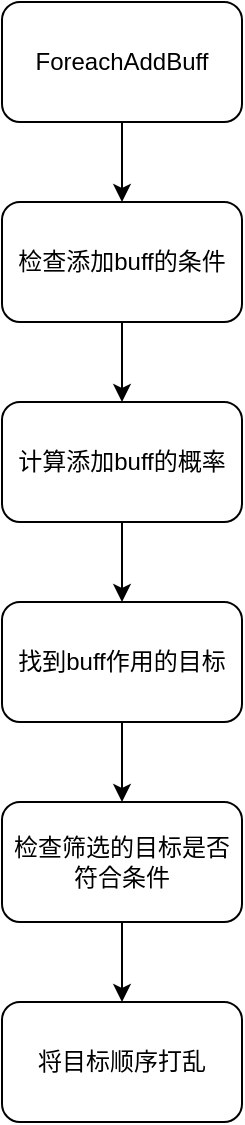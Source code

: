 <mxfile version="24.7.6">
  <diagram name="第 1 页" id="5PnQ5XCqgET4IqAKeg4f">
    <mxGraphModel dx="2074" dy="1106" grid="1" gridSize="10" guides="1" tooltips="1" connect="1" arrows="1" fold="1" page="1" pageScale="1" pageWidth="827" pageHeight="1169" math="0" shadow="0">
      <root>
        <mxCell id="0" />
        <mxCell id="1" parent="0" />
        <mxCell id="-baUoArO_Wa5LB5ZIf51-3" value="" style="edgeStyle=orthogonalEdgeStyle;rounded=0;orthogonalLoop=1;jettySize=auto;html=1;" edge="1" parent="1" source="-baUoArO_Wa5LB5ZIf51-1" target="-baUoArO_Wa5LB5ZIf51-2">
          <mxGeometry relative="1" as="geometry" />
        </mxCell>
        <mxCell id="-baUoArO_Wa5LB5ZIf51-1" value="ForeachAddBuff" style="rounded=1;whiteSpace=wrap;html=1;" vertex="1" parent="1">
          <mxGeometry width="120" height="60" as="geometry" />
        </mxCell>
        <mxCell id="-baUoArO_Wa5LB5ZIf51-5" value="" style="edgeStyle=orthogonalEdgeStyle;rounded=0;orthogonalLoop=1;jettySize=auto;html=1;" edge="1" parent="1" source="-baUoArO_Wa5LB5ZIf51-2" target="-baUoArO_Wa5LB5ZIf51-4">
          <mxGeometry relative="1" as="geometry" />
        </mxCell>
        <mxCell id="-baUoArO_Wa5LB5ZIf51-2" value="检查添加buff的条件" style="whiteSpace=wrap;html=1;rounded=1;" vertex="1" parent="1">
          <mxGeometry y="100" width="120" height="60" as="geometry" />
        </mxCell>
        <mxCell id="-baUoArO_Wa5LB5ZIf51-7" value="" style="edgeStyle=orthogonalEdgeStyle;rounded=0;orthogonalLoop=1;jettySize=auto;html=1;" edge="1" parent="1" source="-baUoArO_Wa5LB5ZIf51-4" target="-baUoArO_Wa5LB5ZIf51-6">
          <mxGeometry relative="1" as="geometry" />
        </mxCell>
        <mxCell id="-baUoArO_Wa5LB5ZIf51-4" value="计算添加buff的概率" style="whiteSpace=wrap;html=1;rounded=1;" vertex="1" parent="1">
          <mxGeometry y="200" width="120" height="60" as="geometry" />
        </mxCell>
        <mxCell id="-baUoArO_Wa5LB5ZIf51-9" value="" style="edgeStyle=orthogonalEdgeStyle;rounded=0;orthogonalLoop=1;jettySize=auto;html=1;" edge="1" parent="1" source="-baUoArO_Wa5LB5ZIf51-6" target="-baUoArO_Wa5LB5ZIf51-8">
          <mxGeometry relative="1" as="geometry" />
        </mxCell>
        <mxCell id="-baUoArO_Wa5LB5ZIf51-6" value="找到buff作用的目标" style="whiteSpace=wrap;html=1;rounded=1;" vertex="1" parent="1">
          <mxGeometry y="300" width="120" height="60" as="geometry" />
        </mxCell>
        <mxCell id="-baUoArO_Wa5LB5ZIf51-11" value="" style="edgeStyle=orthogonalEdgeStyle;rounded=0;orthogonalLoop=1;jettySize=auto;html=1;" edge="1" parent="1" source="-baUoArO_Wa5LB5ZIf51-8" target="-baUoArO_Wa5LB5ZIf51-10">
          <mxGeometry relative="1" as="geometry" />
        </mxCell>
        <mxCell id="-baUoArO_Wa5LB5ZIf51-8" value="检查筛选的目标是否符合条件" style="whiteSpace=wrap;html=1;rounded=1;" vertex="1" parent="1">
          <mxGeometry y="400" width="120" height="60" as="geometry" />
        </mxCell>
        <mxCell id="-baUoArO_Wa5LB5ZIf51-10" value="将目标顺序打乱" style="whiteSpace=wrap;html=1;rounded=1;" vertex="1" parent="1">
          <mxGeometry y="500" width="120" height="60" as="geometry" />
        </mxCell>
      </root>
    </mxGraphModel>
  </diagram>
</mxfile>
